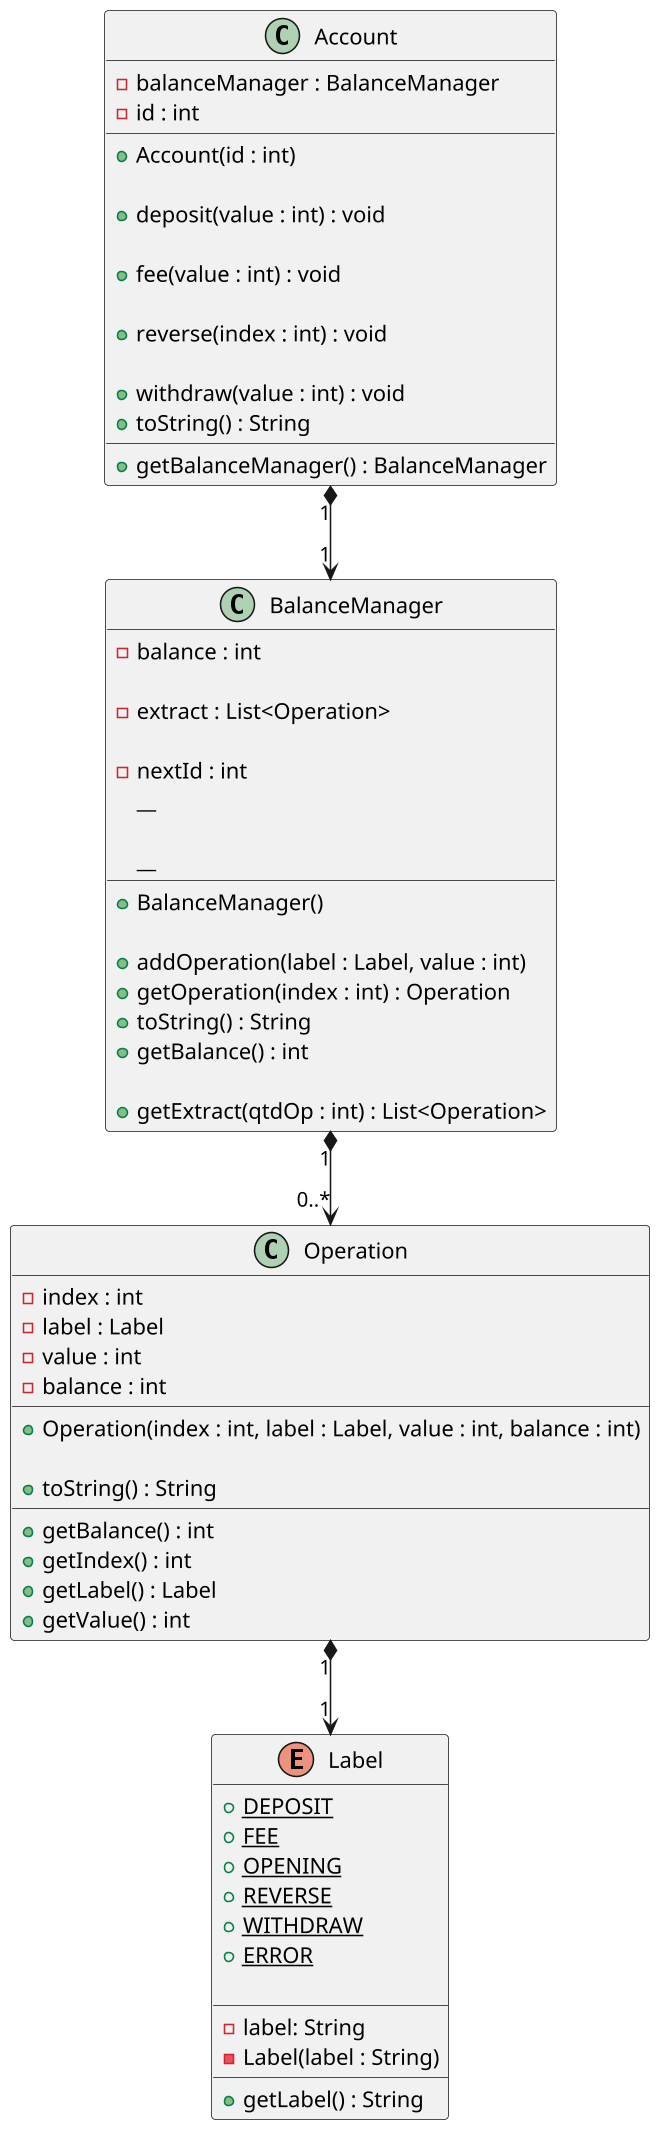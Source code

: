 
@startuml

skinparam defaultFontName "Source Code Pro"
skinparam dpi 150



enum Label {
  + DEPOSIT {static}
  + FEE {static}
  + OPENING {static}
  + REVERSE {static}
  + WITHDRAW {static}
  + ERROR {static}

  __
  - label: String
  - Label(label : String)
  __
  + getLabel() : String
}

' operação guarda os dados de uma única operação
class Operation {
  - index : int
  - label : Label
  ' valor em negativo se estiver diminuindo o saldo
  - value : int
  ' saldo residual apos operação
  - balance : int
  __
  + Operation(index : int, label : Label, value : int, balance : int)

  + toString() : String
  __
  + getBalance() : int
  + getIndex() : int
  + getLabel() : Label
  + getValue() : int
}

' nessa classe são efetivadas e registradas as alterações no saldo
class BalanceManager {

  ' saldo do cliente
  - balance : int 

  ' extrato
  - extract : List<Operation>
  
  ' id da próxima operação
  - nextId : int
  __
  + BalanceManager()

  ' adiciona value ao balance
  ' crie operação e adicione ao vetor de operações
  ' incrementa o nextId
  + addOperation(label : Label, value : int)
  '
  ' retorna a operação caso o índice seja válido
  ' retorna uma operação com label ERROR caso contrário
  + getOperation(index : int) : Operation
  '
  + toString() : String
  __
  '
  ' retorna o saldo atual
  + getBalance() : int

  ' se qtdOp for 0, retorne todas as operações
  ' se qtdOp for positivo, retorne as últimas qtdOp operações
  + getExtract(qtdOp : int) : List<Operation>
}

class Account {
  - balanceManager : BalanceManager
  - id : int
  __
  + Account(id : int)

  ' adiciona valor à conta
  + deposit(value : int) : void

  ' retira o dinheiro, mesmo que o balance fique negativo
  + fee(value : int) : void

  ' se o índice for válido e representar uma operação de tarifa
  ' adicione o mesmo valor tarifado, mas com label de reverse(extorno)
  + reverse(index : int) : void

  ' só realiza a operação se houver dinheiro suficiente na conta
  + withdraw(value : int) : void
  + toString() : String
  __
  ' em c++, retorne a referencia
  + getBalanceManager() : BalanceManager
}




Operation "1" *-->  "1" Label
BalanceManager "1" *-->  "0..*" Operation
Account "1" *-->  "1" BalanceManager
@enduml